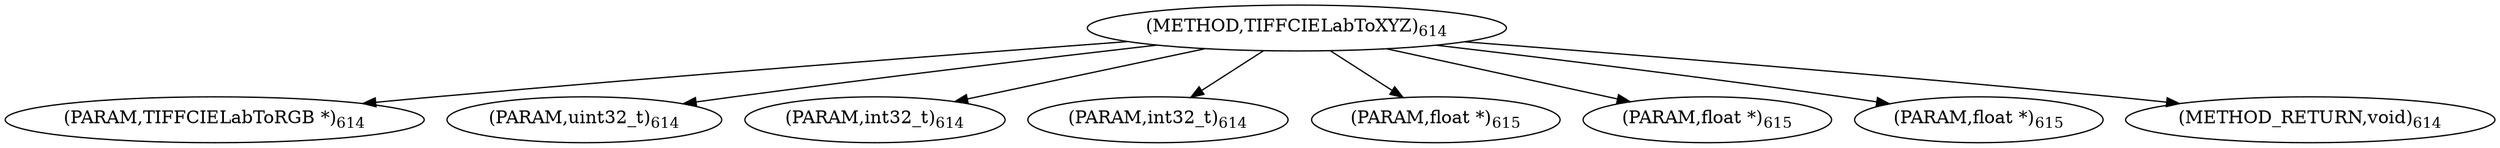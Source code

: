 digraph "TIFFCIELabToXYZ" {  
"9347" [label = <(METHOD,TIFFCIELabToXYZ)<SUB>614</SUB>> ]
"9348" [label = <(PARAM,TIFFCIELabToRGB *)<SUB>614</SUB>> ]
"9349" [label = <(PARAM,uint32_t)<SUB>614</SUB>> ]
"9350" [label = <(PARAM,int32_t)<SUB>614</SUB>> ]
"9351" [label = <(PARAM,int32_t)<SUB>614</SUB>> ]
"9352" [label = <(PARAM,float *)<SUB>615</SUB>> ]
"9353" [label = <(PARAM,float *)<SUB>615</SUB>> ]
"9354" [label = <(PARAM,float *)<SUB>615</SUB>> ]
"9355" [label = <(METHOD_RETURN,void)<SUB>614</SUB>> ]
  "9347" -> "9348" 
  "9347" -> "9349" 
  "9347" -> "9350" 
  "9347" -> "9351" 
  "9347" -> "9352" 
  "9347" -> "9353" 
  "9347" -> "9354" 
  "9347" -> "9355" 
}
